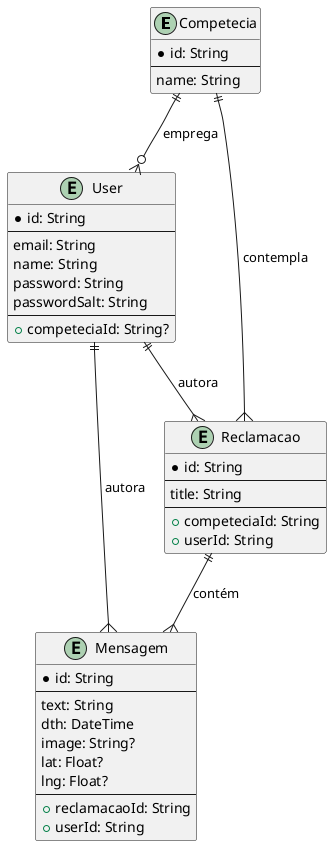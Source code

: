 @startuml aqui-oh
entity Competecia {
    * id: String
    --
    name: String
}

entity User {
    * id: String
    --
    email: String
    name: String
    password: String
    passwordSalt: String
    --
    + competeciaId: String?
}

entity Reclamacao {
    * id: String
    --
    title: String
    --
    + competeciaId: String
    + userId: String
}

entity Mensagem {
    * id: String
    --
    text: String
    dth: DateTime
    image: String?
    lat: Float?
    lng: Float?
    --
    + reclamacaoId: String
    + userId: String
}

Competecia ||--o{ User : "emprega"
Competecia ||--{ Reclamacao : "contempla"
User ||--{ Reclamacao : "autora"
Reclamacao ||--{ Mensagem : "contém"
User ||--{ Mensagem : "autora"

@enduml
